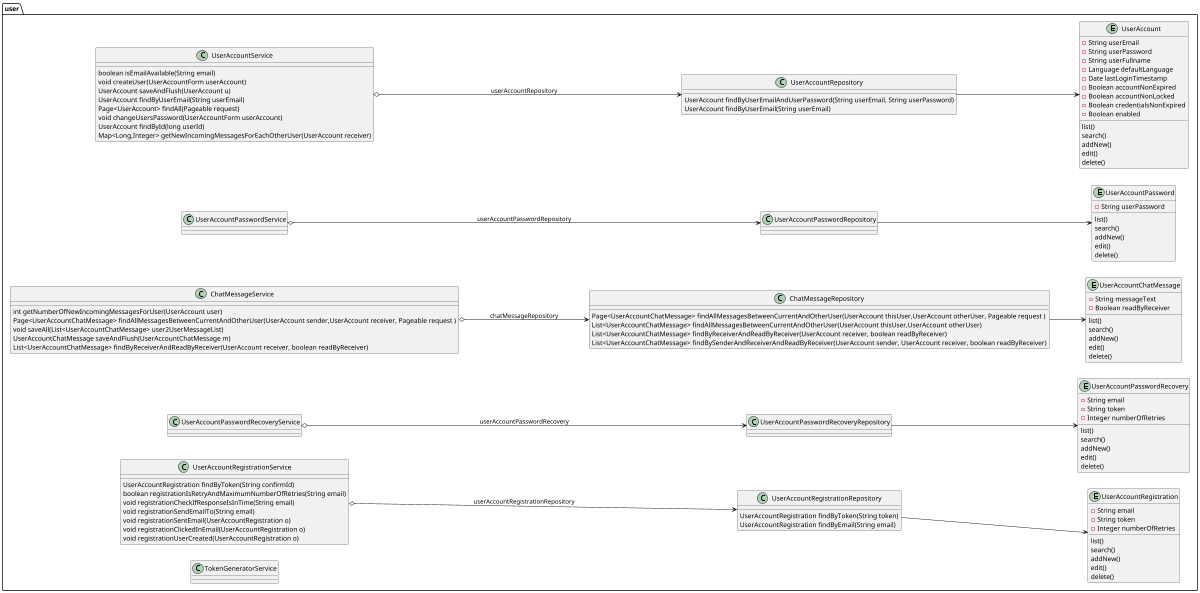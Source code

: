 @startuml
'https://plantuml.com/class-diagram

left to right direction
'top to bottom direction

scale 1200 width

package user {

  entity UserAccountChatMessage {
     - String messageText
     - Boolean readByReceiver
      list()
      search()
      addNew()
      edit()
      delete()
  }

  entity UserAccount {
      - String userEmail
      - String userPassword
      - String userFullname
      - Language defaultLanguage
      - Date lastLoginTimestamp
      - Boolean accountNonExpired
      - Boolean accountNonLocked
      - Boolean credentialsNonExpired
      - Boolean enabled
      list()
      search()
      addNew()
      edit()
      delete()
  }

  entity UserAccountPassword {
      - String userPassword
      list()
      search()
      addNew()
      edit()
      delete()
  }

  entity UserAccountPasswordRecovery {
      - String email
      - String token
      - Integer numberOfRetries
      list()
      search()
      addNew()
      edit()
      delete()
  }

  entity UserAccountRegistration {
      - String email
      - String token
      - Integer numberOfRetries
      list()
      search()
      addNew()
      edit()
      delete()
  }

  class UserAccountRepository {
        UserAccount findByUserEmailAndUserPassword(String userEmail, String userPassword)
        UserAccount findByUserEmail(String userEmail)
    }
    class UserAccountService {
        boolean isEmailAvailable(String email)
        void createUser(UserAccountForm userAccount)
        UserAccount saveAndFlush(UserAccount u)
        UserAccount findByUserEmail(String userEmail)
        Page<UserAccount> findAll(Pageable request)
        void changeUsersPassword(UserAccountForm userAccount)
        UserAccount findById(long userId)
        Map<Long,Integer> getNewIncomingMessagesForEachOtherUser(UserAccount receiver)
    }
    UserAccountService o--> UserAccountRepository: userAccountRepository
    UserAccountRepository --> UserAccount

    class UserAccountPasswordService{
    }
    class UserAccountPasswordRepository{
    }
    UserAccountPasswordService o--> UserAccountPasswordRepository: userAccountPasswordRepository
    UserAccountPasswordRepository --> UserAccountPassword

    class ChatMessageService {
      int getNumberOfNewIncomingMessagesForUser(UserAccount user)
      Page<UserAccountChatMessage> findAllMessagesBetweenCurrentAndOtherUser(UserAccount sender,UserAccount receiver, Pageable request )
      void saveAll(List<UserAccountChatMessage> user2UserMessageList)
      UserAccountChatMessage saveAndFlush(UserAccountChatMessage m)
      List<UserAccountChatMessage> findByReceiverAndReadByReceiver(UserAccount receiver, boolean readByReceiver)
    }
    class ChatMessageRepository {
        Page<UserAccountChatMessage> findAllMessagesBetweenCurrentAndOtherUser(UserAccount thisUser,UserAccount otherUser, Pageable request )
        List<UserAccountChatMessage> findAllMessagesBetweenCurrentAndOtherUser(UserAccount thisUser,UserAccount otherUser)
        List<UserAccountChatMessage> findByReceiverAndReadByReceiver(UserAccount receiver, boolean readByReceiver)
        List<UserAccountChatMessage> findBySenderAndReceiverAndReadByReceiver(UserAccount sender, UserAccount receiver, boolean readByReceiver)
    }
    ChatMessageService o--> ChatMessageRepository: chatMessageRepository
    ChatMessageRepository --> UserAccountChatMessage

    class UserAccountPasswordRecoveryService {}
    class UserAccountPasswordRecoveryRepository {}
    UserAccountPasswordRecoveryService o--> UserAccountPasswordRecoveryRepository: userAccountPasswordRecovery
    UserAccountPasswordRecoveryRepository --> UserAccountPasswordRecovery

    class UserAccountRegistrationService {
        UserAccountRegistration findByToken(String confirmId)
        boolean registrationIsRetryAndMaximumNumberOfRetries(String email)
        void registrationCheckIfResponseIsInTime(String email)
        void registrationSendEmailTo(String email)
        void registrationSentEmail(UserAccountRegistration o)
        void registrationClickedInEmail(UserAccountRegistration o)
        void registrationUserCreated(UserAccountRegistration o)
    }
    class UserAccountRegistrationRepository {
        UserAccountRegistration findByToken(String token)
        UserAccountRegistration findByEmail(String email)
    }
    UserAccountRegistrationService o--> UserAccountRegistrationRepository: userAccountRegistrationRepository
    UserAccountRegistrationRepository --> UserAccountRegistration

    class TokenGeneratorService {}
}

@enduml

